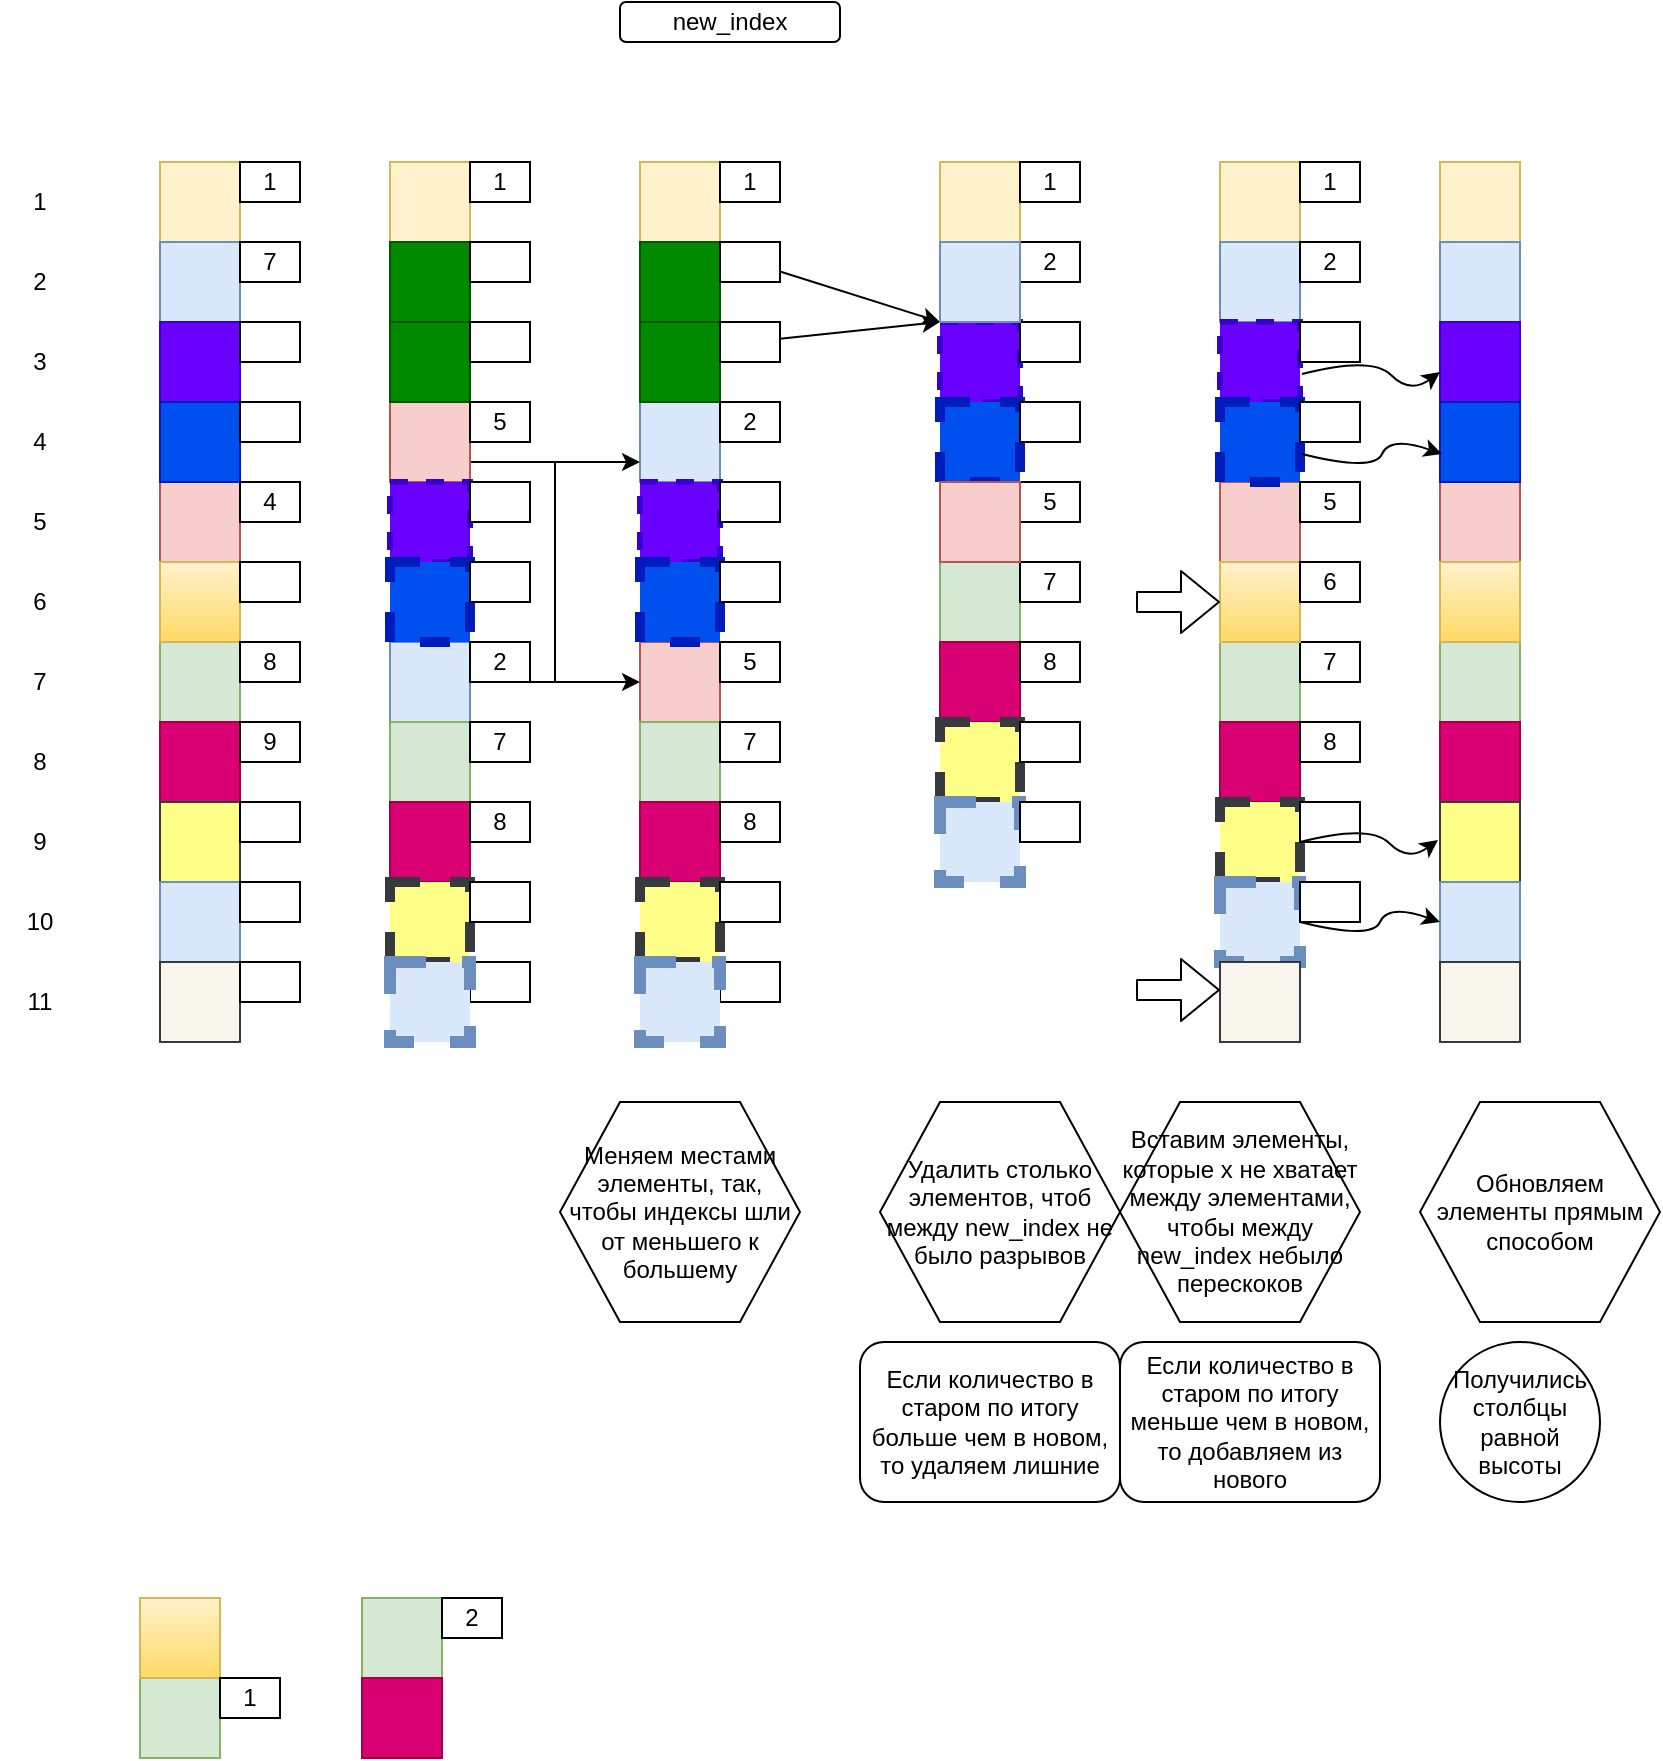 <mxfile version="12.5.6" type="github"><diagram id="77S54kdKImB2M4WOzPe0" name="Page-1"><mxGraphModel dx="1422" dy="762" grid="0" gridSize="10" guides="1" tooltips="1" connect="1" arrows="1" fold="1" page="1" pageScale="1" pageWidth="827" pageHeight="1169" math="0" shadow="0"><root><mxCell id="0"/><mxCell id="1" parent="0"/><mxCell id="5uKm0GGaLBBZzFjDIglB-129" value="" style="rounded=0;whiteSpace=wrap;html=1;fillColor=#fff2cc;strokeColor=#d6b656;" parent="1" vertex="1"><mxGeometry x="120" y="800" width="40" height="40" as="geometry"/></mxCell><mxCell id="5uKm0GGaLBBZzFjDIglB-130" value="" style="rounded=0;whiteSpace=wrap;html=1;fillColor=#f8cecc;strokeColor=#b85450;" parent="1" vertex="1"><mxGeometry x="120" y="960" width="40" height="40" as="geometry"/></mxCell><mxCell id="5uKm0GGaLBBZzFjDIglB-131" value="" style="rounded=0;whiteSpace=wrap;html=1;fillColor=#dae8fc;strokeColor=#6c8ebf;" parent="1" vertex="1"><mxGeometry x="120" y="840" width="40" height="40" as="geometry"/></mxCell><mxCell id="5uKm0GGaLBBZzFjDIglB-132" value="" style="rounded=0;whiteSpace=wrap;html=1;fillColor=#d5e8d4;strokeColor=#82b366;" parent="1" vertex="1"><mxGeometry x="120" y="1040" width="40" height="40" as="geometry"/></mxCell><mxCell id="5uKm0GGaLBBZzFjDIglB-133" value="" style="rounded=0;whiteSpace=wrap;html=1;fillColor=#d80073;strokeColor=#A50040;fontColor=#ffffff;" parent="1" vertex="1"><mxGeometry x="120" y="1080" width="40" height="40" as="geometry"/></mxCell><mxCell id="5uKm0GGaLBBZzFjDIglB-134" value="" style="rounded=0;whiteSpace=wrap;html=1;fillColor=#fff2cc;strokeColor=#d6b656;" parent="1" vertex="1"><mxGeometry x="360" y="800" width="40" height="40" as="geometry"/></mxCell><mxCell id="5uKm0GGaLBBZzFjDIglB-135" value="" style="rounded=0;whiteSpace=wrap;html=1;fillColor=#f8cecc;strokeColor=#b85450;" parent="1" vertex="1"><mxGeometry x="360" y="1040" width="40" height="40" as="geometry"/></mxCell><mxCell id="5uKm0GGaLBBZzFjDIglB-136" value="" style="rounded=0;whiteSpace=wrap;html=1;fillColor=#dae8fc;strokeColor=#6c8ebf;" parent="1" vertex="1"><mxGeometry x="360" y="920" width="40" height="40" as="geometry"/></mxCell><mxCell id="5uKm0GGaLBBZzFjDIglB-137" value="" style="rounded=0;whiteSpace=wrap;html=1;fillColor=#d5e8d4;strokeColor=#82b366;" parent="1" vertex="1"><mxGeometry x="360" y="1080" width="40" height="40" as="geometry"/></mxCell><mxCell id="5uKm0GGaLBBZzFjDIglB-138" value="" style="rounded=0;whiteSpace=wrap;html=1;fillColor=#d80073;strokeColor=#A50040;fontColor=#ffffff;" parent="1" vertex="1"><mxGeometry x="360" y="1120" width="40" height="40" as="geometry"/></mxCell><mxCell id="5uKm0GGaLBBZzFjDIglB-139" value="" style="rounded=0;whiteSpace=wrap;html=1;fillColor=#6a00ff;strokeColor=#3700CC;fontColor=#ffffff;" parent="1" vertex="1"><mxGeometry x="120" y="880" width="40" height="40" as="geometry"/></mxCell><mxCell id="5uKm0GGaLBBZzFjDIglB-141" value="" style="rounded=0;whiteSpace=wrap;html=1;fillColor=#008a00;strokeColor=#005700;fontColor=#ffffff;" parent="1" vertex="1"><mxGeometry x="360" y="880" width="40" height="40" as="geometry"/></mxCell><mxCell id="5uKm0GGaLBBZzFjDIglB-142" value="" style="rounded=0;whiteSpace=wrap;html=1;fillColor=#fff2cc;strokeColor=#d6b656;gradientColor=#ffd966;" parent="1" vertex="1"><mxGeometry x="120" y="1000" width="40" height="40" as="geometry"/></mxCell><mxCell id="5uKm0GGaLBBZzFjDIglB-143" value="Удалить столько элементов, чтоб между new_index не было разрывов" style="shape=hexagon;perimeter=hexagonPerimeter2;whiteSpace=wrap;html=1;" parent="1" vertex="1"><mxGeometry x="480" y="1270" width="120" height="110" as="geometry"/></mxCell><mxCell id="5uKm0GGaLBBZzFjDIglB-144" value="" style="rounded=0;whiteSpace=wrap;html=1;fillColor=#6a00ff;strokeColor=#3700CC;fontColor=#ffffff;dashed=1;strokeWidth=3;" parent="1" vertex="1"><mxGeometry x="360" y="960" width="40" height="40" as="geometry"/></mxCell><mxCell id="5uKm0GGaLBBZzFjDIglB-145" value="" style="rounded=0;whiteSpace=wrap;html=1;fillColor=#0050ef;strokeColor=#001DBC;fontColor=#ffffff;" parent="1" vertex="1"><mxGeometry x="120" y="920" width="40" height="40" as="geometry"/></mxCell><mxCell id="5uKm0GGaLBBZzFjDIglB-146" value="" style="rounded=0;whiteSpace=wrap;html=1;fillColor=#0050ef;strokeColor=#001DBC;fontColor=#ffffff;dashed=1;strokeWidth=5;" parent="1" vertex="1"><mxGeometry x="360" y="1000" width="40" height="40" as="geometry"/></mxCell><mxCell id="5uKm0GGaLBBZzFjDIglB-147" value="" style="rounded=0;whiteSpace=wrap;html=1;fillColor=#008a00;strokeColor=#005700;fontColor=#ffffff;" parent="1" vertex="1"><mxGeometry x="360" y="840" width="40" height="40" as="geometry"/></mxCell><mxCell id="5uKm0GGaLBBZzFjDIglB-148" value="1" style="rounded=0;whiteSpace=wrap;html=1;strokeWidth=1;" parent="1" vertex="1"><mxGeometry x="400" y="800" width="30" height="20" as="geometry"/></mxCell><mxCell id="_2tFmOKOr3Cc57pILBtW-47" style="rounded=0;orthogonalLoop=1;jettySize=auto;html=1;entryX=0;entryY=0;entryDx=0;entryDy=0;" parent="1" source="5uKm0GGaLBBZzFjDIglB-149" target="5uKm0GGaLBBZzFjDIglB-169" edge="1"><mxGeometry relative="1" as="geometry"/></mxCell><mxCell id="5uKm0GGaLBBZzFjDIglB-149" value="" style="rounded=0;whiteSpace=wrap;html=1;strokeWidth=1;" parent="1" vertex="1"><mxGeometry x="400" y="840" width="30" height="20" as="geometry"/></mxCell><mxCell id="5uKm0GGaLBBZzFjDIglB-150" value="" style="rounded=0;whiteSpace=wrap;html=1;strokeWidth=1;" parent="1" vertex="1"><mxGeometry x="400" y="960" width="30" height="20" as="geometry"/></mxCell><mxCell id="5uKm0GGaLBBZzFjDIglB-151" value="" style="rounded=0;whiteSpace=wrap;html=1;strokeWidth=1;" parent="1" vertex="1"><mxGeometry x="400" y="1000" width="30" height="20" as="geometry"/></mxCell><mxCell id="5uKm0GGaLBBZzFjDIglB-152" value="2" style="rounded=0;whiteSpace=wrap;html=1;strokeWidth=1;" parent="1" vertex="1"><mxGeometry x="400" y="920" width="30" height="20" as="geometry"/></mxCell><mxCell id="5uKm0GGaLBBZzFjDIglB-153" value="7" style="rounded=0;whiteSpace=wrap;html=1;strokeWidth=1;" parent="1" vertex="1"><mxGeometry x="400" y="1080" width="30" height="20" as="geometry"/></mxCell><mxCell id="5uKm0GGaLBBZzFjDIglB-154" value="8" style="rounded=0;whiteSpace=wrap;html=1;strokeWidth=1;" parent="1" vertex="1"><mxGeometry x="400" y="1120" width="30" height="20" as="geometry"/></mxCell><mxCell id="_2tFmOKOr3Cc57pILBtW-48" style="edgeStyle=none;rounded=0;orthogonalLoop=1;jettySize=auto;html=1;entryX=0;entryY=1;entryDx=0;entryDy=0;" parent="1" source="5uKm0GGaLBBZzFjDIglB-155" target="_2tFmOKOr3Cc57pILBtW-41" edge="1"><mxGeometry relative="1" as="geometry"/></mxCell><mxCell id="5uKm0GGaLBBZzFjDIglB-155" value="" style="rounded=0;whiteSpace=wrap;html=1;strokeWidth=1;" parent="1" vertex="1"><mxGeometry x="400" y="880" width="30" height="20" as="geometry"/></mxCell><mxCell id="5uKm0GGaLBBZzFjDIglB-156" value="5" style="rounded=0;whiteSpace=wrap;html=1;strokeWidth=1;" parent="1" vertex="1"><mxGeometry x="400" y="1040" width="30" height="20" as="geometry"/></mxCell><mxCell id="5uKm0GGaLBBZzFjDIglB-157" value="new_index" style="rounded=1;whiteSpace=wrap;html=1;strokeWidth=1;" parent="1" vertex="1"><mxGeometry x="350" y="720" width="110" height="20" as="geometry"/></mxCell><mxCell id="5uKm0GGaLBBZzFjDIglB-158" value="" style="rounded=0;whiteSpace=wrap;html=1;fillColor=#ffff88;strokeColor=#36393d;" parent="1" vertex="1"><mxGeometry x="120" y="1120" width="40" height="40" as="geometry"/></mxCell><mxCell id="5uKm0GGaLBBZzFjDIglB-159" value="" style="rounded=0;whiteSpace=wrap;html=1;fillColor=#dae8fc;strokeColor=#6c8ebf;" parent="1" vertex="1"><mxGeometry x="120" y="1160" width="40" height="40" as="geometry"/></mxCell><mxCell id="5uKm0GGaLBBZzFjDIglB-160" value="" style="rounded=0;whiteSpace=wrap;html=1;fillColor=#f9f7ed;strokeColor=#36393d;" parent="1" vertex="1"><mxGeometry x="120" y="1200" width="40" height="40" as="geometry"/></mxCell><mxCell id="5uKm0GGaLBBZzFjDIglB-161" value="" style="rounded=0;whiteSpace=wrap;html=1;fillColor=#ffff88;strokeColor=#36393d;strokeWidth=5;dashed=1;" parent="1" vertex="1"><mxGeometry x="360" y="1160" width="40" height="40" as="geometry"/></mxCell><mxCell id="5uKm0GGaLBBZzFjDIglB-162" value="" style="rounded=0;whiteSpace=wrap;html=1;strokeWidth=1;" parent="1" vertex="1"><mxGeometry x="400" y="1160" width="30" height="20" as="geometry"/></mxCell><mxCell id="5uKm0GGaLBBZzFjDIglB-163" value="" style="rounded=0;whiteSpace=wrap;html=1;strokeWidth=1;" parent="1" vertex="1"><mxGeometry x="400" y="1200" width="30" height="20" as="geometry"/></mxCell><mxCell id="5uKm0GGaLBBZzFjDIglB-164" value="" style="rounded=0;whiteSpace=wrap;html=1;fillColor=#fff2cc;strokeColor=#d6b656;" parent="1" vertex="1"><mxGeometry x="510" y="800" width="40" height="40" as="geometry"/></mxCell><mxCell id="5uKm0GGaLBBZzFjDIglB-167" value="" style="rounded=0;whiteSpace=wrap;html=1;fillColor=#d5e8d4;strokeColor=#82b366;" parent="1" vertex="1"><mxGeometry x="510" y="1000" width="40" height="40" as="geometry"/></mxCell><mxCell id="5uKm0GGaLBBZzFjDIglB-168" value="" style="rounded=0;whiteSpace=wrap;html=1;fillColor=#d80073;strokeColor=#A50040;fontColor=#ffffff;" parent="1" vertex="1"><mxGeometry x="510" y="1040" width="40" height="40" as="geometry"/></mxCell><mxCell id="5uKm0GGaLBBZzFjDIglB-169" value="" style="rounded=0;whiteSpace=wrap;html=1;fillColor=#6a00ff;strokeColor=#3700CC;fontColor=#ffffff;dashed=1;strokeWidth=3;" parent="1" vertex="1"><mxGeometry x="510" y="880" width="40" height="40" as="geometry"/></mxCell><mxCell id="5uKm0GGaLBBZzFjDIglB-170" value="" style="rounded=0;whiteSpace=wrap;html=1;fillColor=#0050ef;strokeColor=#001DBC;fontColor=#ffffff;dashed=1;strokeWidth=5;" parent="1" vertex="1"><mxGeometry x="510" y="920" width="40" height="40" as="geometry"/></mxCell><mxCell id="5uKm0GGaLBBZzFjDIglB-171" value="1" style="rounded=0;whiteSpace=wrap;html=1;strokeWidth=1;" parent="1" vertex="1"><mxGeometry x="550" y="800" width="30" height="20" as="geometry"/></mxCell><mxCell id="5uKm0GGaLBBZzFjDIglB-172" value="" style="rounded=0;whiteSpace=wrap;html=1;strokeWidth=1;" parent="1" vertex="1"><mxGeometry x="550" y="880" width="30" height="20" as="geometry"/></mxCell><mxCell id="5uKm0GGaLBBZzFjDIglB-173" value="" style="rounded=0;whiteSpace=wrap;html=1;strokeWidth=1;" parent="1" vertex="1"><mxGeometry x="550" y="920" width="30" height="20" as="geometry"/></mxCell><mxCell id="5uKm0GGaLBBZzFjDIglB-174" value="5" style="rounded=0;whiteSpace=wrap;html=1;strokeWidth=1;" parent="1" vertex="1"><mxGeometry x="550" y="960" width="30" height="20" as="geometry"/></mxCell><mxCell id="5uKm0GGaLBBZzFjDIglB-175" value="7" style="rounded=0;whiteSpace=wrap;html=1;strokeWidth=1;" parent="1" vertex="1"><mxGeometry x="550" y="1000" width="30" height="20" as="geometry"/></mxCell><mxCell id="5uKm0GGaLBBZzFjDIglB-176" value="8" style="rounded=0;whiteSpace=wrap;html=1;strokeWidth=1;" parent="1" vertex="1"><mxGeometry x="550" y="1040" width="30" height="20" as="geometry"/></mxCell><mxCell id="5uKm0GGaLBBZzFjDIglB-177" value="2" style="rounded=0;whiteSpace=wrap;html=1;strokeWidth=1;" parent="1" vertex="1"><mxGeometry x="550" y="840" width="30" height="20" as="geometry"/></mxCell><mxCell id="5uKm0GGaLBBZzFjDIglB-178" value="" style="rounded=0;whiteSpace=wrap;html=1;fillColor=#ffff88;strokeColor=#36393d;strokeWidth=5;dashed=1;" parent="1" vertex="1"><mxGeometry x="510" y="1080" width="40" height="40" as="geometry"/></mxCell><mxCell id="5uKm0GGaLBBZzFjDIglB-179" value="" style="rounded=0;whiteSpace=wrap;html=1;fillColor=#dae8fc;strokeColor=#6c8ebf;dashed=1;strokeWidth=6;" parent="1" vertex="1"><mxGeometry x="510" y="1120" width="40" height="40" as="geometry"/></mxCell><mxCell id="5uKm0GGaLBBZzFjDIglB-180" value="" style="rounded=0;whiteSpace=wrap;html=1;strokeWidth=1;" parent="1" vertex="1"><mxGeometry x="550" y="1080" width="30" height="20" as="geometry"/></mxCell><mxCell id="5uKm0GGaLBBZzFjDIglB-181" value="" style="rounded=0;whiteSpace=wrap;html=1;strokeWidth=1;" parent="1" vertex="1"><mxGeometry x="550" y="1120" width="30" height="20" as="geometry"/></mxCell><mxCell id="5uKm0GGaLBBZzFjDIglB-182" value="Вставим элементы, которые х не хватает между элементами, чтобы между new_index небыло перескоков" style="shape=hexagon;perimeter=hexagonPerimeter2;whiteSpace=wrap;html=1;" parent="1" vertex="1"><mxGeometry x="600" y="1270" width="120" height="110" as="geometry"/></mxCell><mxCell id="5uKm0GGaLBBZzFjDIglB-183" value="" style="rounded=0;whiteSpace=wrap;html=1;fillColor=#fff2cc;strokeColor=#d6b656;" parent="1" vertex="1"><mxGeometry x="650" y="800" width="40" height="40" as="geometry"/></mxCell><mxCell id="5uKm0GGaLBBZzFjDIglB-184" value="" style="rounded=0;whiteSpace=wrap;html=1;fillColor=#dae8fc;strokeColor=#6c8ebf;" parent="1" vertex="1"><mxGeometry x="650" y="840" width="40" height="40" as="geometry"/></mxCell><mxCell id="5uKm0GGaLBBZzFjDIglB-185" value="" style="rounded=0;whiteSpace=wrap;html=1;fillColor=#f8cecc;strokeColor=#b85450;" parent="1" vertex="1"><mxGeometry x="650" y="960" width="40" height="40" as="geometry"/></mxCell><mxCell id="5uKm0GGaLBBZzFjDIglB-186" value="" style="rounded=0;whiteSpace=wrap;html=1;fillColor=#d5e8d4;strokeColor=#82b366;" parent="1" vertex="1"><mxGeometry x="650" y="1040" width="40" height="40" as="geometry"/></mxCell><mxCell id="5uKm0GGaLBBZzFjDIglB-187" value="" style="rounded=0;whiteSpace=wrap;html=1;fillColor=#d80073;strokeColor=#A50040;fontColor=#ffffff;" parent="1" vertex="1"><mxGeometry x="650" y="1080" width="40" height="40" as="geometry"/></mxCell><mxCell id="5uKm0GGaLBBZzFjDIglB-188" value="" style="rounded=0;whiteSpace=wrap;html=1;fillColor=#6a00ff;strokeColor=#3700CC;fontColor=#ffffff;dashed=1;strokeWidth=3;" parent="1" vertex="1"><mxGeometry x="650" y="880" width="40" height="40" as="geometry"/></mxCell><mxCell id="5uKm0GGaLBBZzFjDIglB-189" value="" style="rounded=0;whiteSpace=wrap;html=1;fillColor=#0050ef;strokeColor=#001DBC;fontColor=#ffffff;dashed=1;strokeWidth=5;" parent="1" vertex="1"><mxGeometry x="650" y="920" width="40" height="40" as="geometry"/></mxCell><mxCell id="5uKm0GGaLBBZzFjDIglB-190" value="1" style="rounded=0;whiteSpace=wrap;html=1;strokeWidth=1;" parent="1" vertex="1"><mxGeometry x="690" y="800" width="30" height="20" as="geometry"/></mxCell><mxCell id="5uKm0GGaLBBZzFjDIglB-191" value="" style="rounded=0;whiteSpace=wrap;html=1;strokeWidth=1;" parent="1" vertex="1"><mxGeometry x="690" y="880" width="30" height="20" as="geometry"/></mxCell><mxCell id="5uKm0GGaLBBZzFjDIglB-192" value="" style="rounded=0;whiteSpace=wrap;html=1;strokeWidth=1;" parent="1" vertex="1"><mxGeometry x="690" y="920" width="30" height="20" as="geometry"/></mxCell><mxCell id="5uKm0GGaLBBZzFjDIglB-193" value="5" style="rounded=0;whiteSpace=wrap;html=1;strokeWidth=1;" parent="1" vertex="1"><mxGeometry x="690" y="960" width="30" height="20" as="geometry"/></mxCell><mxCell id="5uKm0GGaLBBZzFjDIglB-194" value="7" style="rounded=0;whiteSpace=wrap;html=1;strokeWidth=1;" parent="1" vertex="1"><mxGeometry x="690" y="1040" width="30" height="20" as="geometry"/></mxCell><mxCell id="5uKm0GGaLBBZzFjDIglB-195" value="8" style="rounded=0;whiteSpace=wrap;html=1;strokeWidth=1;" parent="1" vertex="1"><mxGeometry x="690" y="1080" width="30" height="20" as="geometry"/></mxCell><mxCell id="5uKm0GGaLBBZzFjDIglB-196" value="2" style="rounded=0;whiteSpace=wrap;html=1;strokeWidth=1;" parent="1" vertex="1"><mxGeometry x="690" y="840" width="30" height="20" as="geometry"/></mxCell><mxCell id="5uKm0GGaLBBZzFjDIglB-197" value="" style="rounded=0;whiteSpace=wrap;html=1;fillColor=#ffff88;strokeColor=#36393d;strokeWidth=5;dashed=1;" parent="1" vertex="1"><mxGeometry x="650" y="1120" width="40" height="40" as="geometry"/></mxCell><mxCell id="5uKm0GGaLBBZzFjDIglB-198" value="" style="rounded=0;whiteSpace=wrap;html=1;fillColor=#dae8fc;strokeColor=#6c8ebf;dashed=1;strokeWidth=6;" parent="1" vertex="1"><mxGeometry x="650" y="1160" width="40" height="40" as="geometry"/></mxCell><mxCell id="5uKm0GGaLBBZzFjDIglB-199" value="" style="rounded=0;whiteSpace=wrap;html=1;strokeWidth=1;" parent="1" vertex="1"><mxGeometry x="690" y="1120" width="30" height="20" as="geometry"/></mxCell><mxCell id="5uKm0GGaLBBZzFjDIglB-200" value="" style="rounded=0;whiteSpace=wrap;html=1;strokeWidth=1;" parent="1" vertex="1"><mxGeometry x="690" y="1160" width="30" height="20" as="geometry"/></mxCell><mxCell id="5uKm0GGaLBBZzFjDIglB-201" value="" style="rounded=0;whiteSpace=wrap;html=1;fillColor=#fff2cc;strokeColor=#d6b656;gradientColor=#ffd966;" parent="1" vertex="1"><mxGeometry x="650" y="1000" width="40" height="40" as="geometry"/></mxCell><mxCell id="5uKm0GGaLBBZzFjDIglB-202" value="6" style="rounded=0;whiteSpace=wrap;html=1;strokeWidth=1;" parent="1" vertex="1"><mxGeometry x="690" y="1000" width="30" height="20" as="geometry"/></mxCell><mxCell id="5uKm0GGaLBBZzFjDIglB-203" value="1" style="text;html=1;strokeColor=none;fillColor=none;align=center;verticalAlign=middle;whiteSpace=wrap;rounded=0;dashed=1;" parent="1" vertex="1"><mxGeometry x="40" y="800" width="40" height="40" as="geometry"/></mxCell><mxCell id="5uKm0GGaLBBZzFjDIglB-204" value="2" style="text;html=1;strokeColor=none;fillColor=none;align=center;verticalAlign=middle;whiteSpace=wrap;rounded=0;dashed=1;" parent="1" vertex="1"><mxGeometry x="40" y="840" width="40" height="40" as="geometry"/></mxCell><mxCell id="5uKm0GGaLBBZzFjDIglB-205" value="3" style="text;html=1;strokeColor=none;fillColor=none;align=center;verticalAlign=middle;whiteSpace=wrap;rounded=0;dashed=1;" parent="1" vertex="1"><mxGeometry x="40" y="880" width="40" height="40" as="geometry"/></mxCell><mxCell id="5uKm0GGaLBBZzFjDIglB-206" value="4" style="text;html=1;strokeColor=none;fillColor=none;align=center;verticalAlign=middle;whiteSpace=wrap;rounded=0;dashed=1;" parent="1" vertex="1"><mxGeometry x="40" y="920" width="40" height="40" as="geometry"/></mxCell><mxCell id="5uKm0GGaLBBZzFjDIglB-207" value="5" style="text;html=1;strokeColor=none;fillColor=none;align=center;verticalAlign=middle;whiteSpace=wrap;rounded=0;dashed=1;" parent="1" vertex="1"><mxGeometry x="40" y="960" width="40" height="40" as="geometry"/></mxCell><mxCell id="5uKm0GGaLBBZzFjDIglB-208" value="6" style="text;html=1;strokeColor=none;fillColor=none;align=center;verticalAlign=middle;whiteSpace=wrap;rounded=0;dashed=1;" parent="1" vertex="1"><mxGeometry x="40" y="1000" width="40" height="40" as="geometry"/></mxCell><mxCell id="5uKm0GGaLBBZzFjDIglB-209" value="7" style="text;html=1;strokeColor=none;fillColor=none;align=center;verticalAlign=middle;whiteSpace=wrap;rounded=0;dashed=1;" parent="1" vertex="1"><mxGeometry x="40" y="1040" width="40" height="40" as="geometry"/></mxCell><mxCell id="5uKm0GGaLBBZzFjDIglB-210" value="8" style="text;html=1;strokeColor=none;fillColor=none;align=center;verticalAlign=middle;whiteSpace=wrap;rounded=0;dashed=1;" parent="1" vertex="1"><mxGeometry x="40" y="1080" width="40" height="40" as="geometry"/></mxCell><mxCell id="5uKm0GGaLBBZzFjDIglB-211" value="9" style="text;html=1;strokeColor=none;fillColor=none;align=center;verticalAlign=middle;whiteSpace=wrap;rounded=0;dashed=1;" parent="1" vertex="1"><mxGeometry x="40" y="1120" width="40" height="40" as="geometry"/></mxCell><mxCell id="5uKm0GGaLBBZzFjDIglB-212" value="10" style="text;html=1;strokeColor=none;fillColor=none;align=center;verticalAlign=middle;whiteSpace=wrap;rounded=0;dashed=1;" parent="1" vertex="1"><mxGeometry x="40" y="1160" width="40" height="40" as="geometry"/></mxCell><mxCell id="5uKm0GGaLBBZzFjDIglB-213" value="11" style="text;html=1;strokeColor=none;fillColor=none;align=center;verticalAlign=middle;whiteSpace=wrap;rounded=0;dashed=1;" parent="1" vertex="1"><mxGeometry x="40" y="1200" width="40" height="40" as="geometry"/></mxCell><mxCell id="5uKm0GGaLBBZzFjDIglB-214" value="Если количество в старом по итогу больше чем в новом, то удаляем лишние" style="rounded=1;whiteSpace=wrap;html=1;strokeWidth=1;" parent="1" vertex="1"><mxGeometry x="470" y="1390" width="130" height="80" as="geometry"/></mxCell><mxCell id="5uKm0GGaLBBZzFjDIglB-215" value="Если количество в старом по итогу меньше чем в новом, то добавляем из нового" style="rounded=1;whiteSpace=wrap;html=1;strokeWidth=1;" parent="1" vertex="1"><mxGeometry x="600" y="1390" width="130" height="80" as="geometry"/></mxCell><mxCell id="5uKm0GGaLBBZzFjDIglB-216" value="" style="rounded=0;whiteSpace=wrap;html=1;fillColor=#f9f7ed;strokeColor=#36393d;" parent="1" vertex="1"><mxGeometry x="650" y="1200" width="40" height="40" as="geometry"/></mxCell><mxCell id="5uKm0GGaLBBZzFjDIglB-217" value="" style="rounded=0;whiteSpace=wrap;html=1;fillColor=#dae8fc;strokeColor=#6c8ebf;dashed=1;strokeWidth=6;" parent="1" vertex="1"><mxGeometry x="360" y="1200" width="40" height="40" as="geometry"/></mxCell><mxCell id="5uKm0GGaLBBZzFjDIglB-218" value="Получились столбцы равной высоты" style="ellipse;whiteSpace=wrap;html=1;aspect=fixed;strokeWidth=1;" parent="1" vertex="1"><mxGeometry x="760" y="1390" width="80" height="80" as="geometry"/></mxCell><mxCell id="5uKm0GGaLBBZzFjDIglB-219" value="" style="rounded=0;whiteSpace=wrap;html=1;fillColor=#fff2cc;strokeColor=#d6b656;" parent="1" vertex="1"><mxGeometry x="760" y="800" width="40" height="40" as="geometry"/></mxCell><mxCell id="5uKm0GGaLBBZzFjDIglB-220" value="" style="rounded=0;whiteSpace=wrap;html=1;fillColor=#dae8fc;strokeColor=#6c8ebf;" parent="1" vertex="1"><mxGeometry x="760" y="840" width="40" height="40" as="geometry"/></mxCell><mxCell id="5uKm0GGaLBBZzFjDIglB-221" value="" style="rounded=0;whiteSpace=wrap;html=1;fillColor=#f8cecc;strokeColor=#b85450;" parent="1" vertex="1"><mxGeometry x="760" y="960" width="40" height="40" as="geometry"/></mxCell><mxCell id="5uKm0GGaLBBZzFjDIglB-222" value="" style="rounded=0;whiteSpace=wrap;html=1;fillColor=#d5e8d4;strokeColor=#82b366;" parent="1" vertex="1"><mxGeometry x="760" y="1040" width="40" height="40" as="geometry"/></mxCell><mxCell id="5uKm0GGaLBBZzFjDIglB-223" value="" style="rounded=0;whiteSpace=wrap;html=1;fillColor=#d80073;strokeColor=#A50040;fontColor=#ffffff;" parent="1" vertex="1"><mxGeometry x="760" y="1080" width="40" height="40" as="geometry"/></mxCell><mxCell id="5uKm0GGaLBBZzFjDIglB-224" value="" style="rounded=0;whiteSpace=wrap;html=1;fillColor=#6a00ff;strokeColor=#3700CC;fontColor=#ffffff;" parent="1" vertex="1"><mxGeometry x="760" y="880" width="40" height="40" as="geometry"/></mxCell><mxCell id="5uKm0GGaLBBZzFjDIglB-225" value="" style="rounded=0;whiteSpace=wrap;html=1;fillColor=#fff2cc;strokeColor=#d6b656;gradientColor=#ffd966;" parent="1" vertex="1"><mxGeometry x="760" y="1000" width="40" height="40" as="geometry"/></mxCell><mxCell id="5uKm0GGaLBBZzFjDIglB-226" value="" style="rounded=0;whiteSpace=wrap;html=1;fillColor=#0050ef;strokeColor=#001DBC;fontColor=#ffffff;" parent="1" vertex="1"><mxGeometry x="760" y="920" width="40" height="40" as="geometry"/></mxCell><mxCell id="5uKm0GGaLBBZzFjDIglB-227" value="" style="rounded=0;whiteSpace=wrap;html=1;fillColor=#ffff88;strokeColor=#36393d;" parent="1" vertex="1"><mxGeometry x="760" y="1120" width="40" height="40" as="geometry"/></mxCell><mxCell id="5uKm0GGaLBBZzFjDIglB-228" value="" style="rounded=0;whiteSpace=wrap;html=1;fillColor=#dae8fc;strokeColor=#6c8ebf;" parent="1" vertex="1"><mxGeometry x="760" y="1160" width="40" height="40" as="geometry"/></mxCell><mxCell id="5uKm0GGaLBBZzFjDIglB-229" value="" style="rounded=0;whiteSpace=wrap;html=1;fillColor=#f9f7ed;strokeColor=#36393d;" parent="1" vertex="1"><mxGeometry x="760" y="1200" width="40" height="40" as="geometry"/></mxCell><mxCell id="5uKm0GGaLBBZzFjDIglB-230" value="Обновляем элементы прямым способом" style="shape=hexagon;perimeter=hexagonPerimeter2;whiteSpace=wrap;html=1;" parent="1" vertex="1"><mxGeometry x="750" y="1270" width="120" height="110" as="geometry"/></mxCell><mxCell id="_2tFmOKOr3Cc57pILBtW-1" value="1" style="rounded=0;whiteSpace=wrap;html=1;strokeWidth=1;" parent="1" vertex="1"><mxGeometry x="160" y="800" width="30" height="20" as="geometry"/></mxCell><mxCell id="_2tFmOKOr3Cc57pILBtW-2" value="7" style="rounded=0;whiteSpace=wrap;html=1;strokeWidth=1;" parent="1" vertex="1"><mxGeometry x="160" y="840" width="30" height="20" as="geometry"/></mxCell><mxCell id="_2tFmOKOr3Cc57pILBtW-3" value="4" style="rounded=0;whiteSpace=wrap;html=1;strokeWidth=1;" parent="1" vertex="1"><mxGeometry x="160" y="960" width="30" height="20" as="geometry"/></mxCell><mxCell id="_2tFmOKOr3Cc57pILBtW-4" value="" style="rounded=0;whiteSpace=wrap;html=1;strokeWidth=1;" parent="1" vertex="1"><mxGeometry x="160" y="1000" width="30" height="20" as="geometry"/></mxCell><mxCell id="_2tFmOKOr3Cc57pILBtW-5" value="8" style="rounded=0;whiteSpace=wrap;html=1;strokeWidth=1;" parent="1" vertex="1"><mxGeometry x="160" y="1040" width="30" height="20" as="geometry"/></mxCell><mxCell id="_2tFmOKOr3Cc57pILBtW-6" value="9" style="rounded=0;whiteSpace=wrap;html=1;strokeWidth=1;" parent="1" vertex="1"><mxGeometry x="160" y="1080" width="30" height="20" as="geometry"/></mxCell><mxCell id="_2tFmOKOr3Cc57pILBtW-7" value="" style="rounded=0;whiteSpace=wrap;html=1;strokeWidth=1;" parent="1" vertex="1"><mxGeometry x="160" y="1120" width="30" height="20" as="geometry"/></mxCell><mxCell id="_2tFmOKOr3Cc57pILBtW-8" value="" style="rounded=0;whiteSpace=wrap;html=1;strokeWidth=1;" parent="1" vertex="1"><mxGeometry x="160" y="880" width="30" height="20" as="geometry"/></mxCell><mxCell id="_2tFmOKOr3Cc57pILBtW-9" value="" style="rounded=0;whiteSpace=wrap;html=1;strokeWidth=1;" parent="1" vertex="1"><mxGeometry x="160" y="920" width="30" height="20" as="geometry"/></mxCell><mxCell id="_2tFmOKOr3Cc57pILBtW-10" value="" style="rounded=0;whiteSpace=wrap;html=1;strokeWidth=1;" parent="1" vertex="1"><mxGeometry x="160" y="1160" width="30" height="20" as="geometry"/></mxCell><mxCell id="_2tFmOKOr3Cc57pILBtW-11" value="" style="rounded=0;whiteSpace=wrap;html=1;strokeWidth=1;" parent="1" vertex="1"><mxGeometry x="160" y="1200" width="30" height="20" as="geometry"/></mxCell><mxCell id="_2tFmOKOr3Cc57pILBtW-13" value="" style="rounded=0;whiteSpace=wrap;html=1;fillColor=#fff2cc;strokeColor=#d6b656;" parent="1" vertex="1"><mxGeometry x="235" y="800" width="40" height="40" as="geometry"/></mxCell><mxCell id="_2tFmOKOr3Cc57pILBtW-39" style="edgeStyle=orthogonalEdgeStyle;rounded=0;orthogonalLoop=1;jettySize=auto;html=1;exitX=1;exitY=0.75;exitDx=0;exitDy=0;entryX=0;entryY=0.5;entryDx=0;entryDy=0;" parent="1" source="_2tFmOKOr3Cc57pILBtW-14" target="5uKm0GGaLBBZzFjDIglB-135" edge="1"><mxGeometry relative="1" as="geometry"/></mxCell><mxCell id="_2tFmOKOr3Cc57pILBtW-14" value="" style="rounded=0;whiteSpace=wrap;html=1;fillColor=#f8cecc;strokeColor=#b85450;" parent="1" vertex="1"><mxGeometry x="235" y="920" width="40" height="40" as="geometry"/></mxCell><mxCell id="_2tFmOKOr3Cc57pILBtW-40" style="edgeStyle=orthogonalEdgeStyle;rounded=0;orthogonalLoop=1;jettySize=auto;html=1;exitX=1;exitY=0.5;exitDx=0;exitDy=0;entryX=0;entryY=0.75;entryDx=0;entryDy=0;" parent="1" source="_2tFmOKOr3Cc57pILBtW-15" target="5uKm0GGaLBBZzFjDIglB-136" edge="1"><mxGeometry relative="1" as="geometry"/></mxCell><mxCell id="_2tFmOKOr3Cc57pILBtW-15" value="" style="rounded=0;whiteSpace=wrap;html=1;fillColor=#dae8fc;strokeColor=#6c8ebf;" parent="1" vertex="1"><mxGeometry x="235" y="1040" width="40" height="40" as="geometry"/></mxCell><mxCell id="_2tFmOKOr3Cc57pILBtW-16" value="" style="rounded=0;whiteSpace=wrap;html=1;fillColor=#d5e8d4;strokeColor=#82b366;" parent="1" vertex="1"><mxGeometry x="235" y="1080" width="40" height="40" as="geometry"/></mxCell><mxCell id="_2tFmOKOr3Cc57pILBtW-17" value="" style="rounded=0;whiteSpace=wrap;html=1;fillColor=#d80073;strokeColor=#A50040;fontColor=#ffffff;" parent="1" vertex="1"><mxGeometry x="235" y="1120" width="40" height="40" as="geometry"/></mxCell><mxCell id="_2tFmOKOr3Cc57pILBtW-18" value="" style="edgeStyle=orthogonalEdgeStyle;rounded=0;orthogonalLoop=1;jettySize=auto;html=1;" parent="1" source="_2tFmOKOr3Cc57pILBtW-19" target="_2tFmOKOr3Cc57pILBtW-13" edge="1"><mxGeometry relative="1" as="geometry"/></mxCell><mxCell id="_2tFmOKOr3Cc57pILBtW-19" value="" style="rounded=0;whiteSpace=wrap;html=1;fillColor=#008a00;strokeColor=#005700;fontColor=#ffffff;" parent="1" vertex="1"><mxGeometry x="235" y="880" width="40" height="40" as="geometry"/></mxCell><mxCell id="_2tFmOKOr3Cc57pILBtW-20" value="" style="rounded=0;whiteSpace=wrap;html=1;fillColor=#6a00ff;strokeColor=#3700CC;fontColor=#ffffff;dashed=1;strokeWidth=3;" parent="1" vertex="1"><mxGeometry x="235" y="960" width="40" height="40" as="geometry"/></mxCell><mxCell id="_2tFmOKOr3Cc57pILBtW-21" value="" style="rounded=0;whiteSpace=wrap;html=1;fillColor=#0050ef;strokeColor=#001DBC;fontColor=#ffffff;dashed=1;strokeWidth=5;" parent="1" vertex="1"><mxGeometry x="235" y="1000" width="40" height="40" as="geometry"/></mxCell><mxCell id="_2tFmOKOr3Cc57pILBtW-22" value="" style="rounded=0;whiteSpace=wrap;html=1;fillColor=#008a00;strokeColor=#005700;fontColor=#ffffff;" parent="1" vertex="1"><mxGeometry x="235" y="840" width="40" height="40" as="geometry"/></mxCell><mxCell id="_2tFmOKOr3Cc57pILBtW-23" value="1" style="rounded=0;whiteSpace=wrap;html=1;strokeWidth=1;" parent="1" vertex="1"><mxGeometry x="275" y="800" width="30" height="20" as="geometry"/></mxCell><mxCell id="_2tFmOKOr3Cc57pILBtW-24" value="" style="rounded=0;whiteSpace=wrap;html=1;strokeWidth=1;" parent="1" vertex="1"><mxGeometry x="275" y="840" width="30" height="20" as="geometry"/></mxCell><mxCell id="_2tFmOKOr3Cc57pILBtW-25" value="" style="rounded=0;whiteSpace=wrap;html=1;strokeWidth=1;" parent="1" vertex="1"><mxGeometry x="275" y="960" width="30" height="20" as="geometry"/></mxCell><mxCell id="_2tFmOKOr3Cc57pILBtW-26" value="" style="rounded=0;whiteSpace=wrap;html=1;strokeWidth=1;" parent="1" vertex="1"><mxGeometry x="275" y="1000" width="30" height="20" as="geometry"/></mxCell><mxCell id="_2tFmOKOr3Cc57pILBtW-27" value="2" style="rounded=0;whiteSpace=wrap;html=1;strokeWidth=1;" parent="1" vertex="1"><mxGeometry x="275" y="1040" width="30" height="20" as="geometry"/></mxCell><mxCell id="_2tFmOKOr3Cc57pILBtW-28" value="7" style="rounded=0;whiteSpace=wrap;html=1;strokeWidth=1;" parent="1" vertex="1"><mxGeometry x="275" y="1080" width="30" height="20" as="geometry"/></mxCell><mxCell id="_2tFmOKOr3Cc57pILBtW-29" value="8" style="rounded=0;whiteSpace=wrap;html=1;strokeWidth=1;" parent="1" vertex="1"><mxGeometry x="275" y="1120" width="30" height="20" as="geometry"/></mxCell><mxCell id="_2tFmOKOr3Cc57pILBtW-30" value="" style="rounded=0;whiteSpace=wrap;html=1;strokeWidth=1;" parent="1" vertex="1"><mxGeometry x="275" y="880" width="30" height="20" as="geometry"/></mxCell><mxCell id="_2tFmOKOr3Cc57pILBtW-31" value="5" style="rounded=0;whiteSpace=wrap;html=1;strokeWidth=1;" parent="1" vertex="1"><mxGeometry x="275" y="920" width="30" height="20" as="geometry"/></mxCell><mxCell id="_2tFmOKOr3Cc57pILBtW-32" value="" style="rounded=0;whiteSpace=wrap;html=1;fillColor=#ffff88;strokeColor=#36393d;strokeWidth=5;dashed=1;" parent="1" vertex="1"><mxGeometry x="235" y="1160" width="40" height="40" as="geometry"/></mxCell><mxCell id="_2tFmOKOr3Cc57pILBtW-33" value="" style="rounded=0;whiteSpace=wrap;html=1;strokeWidth=1;" parent="1" vertex="1"><mxGeometry x="275" y="1160" width="30" height="20" as="geometry"/></mxCell><mxCell id="_2tFmOKOr3Cc57pILBtW-34" value="" style="rounded=0;whiteSpace=wrap;html=1;strokeWidth=1;" parent="1" vertex="1"><mxGeometry x="275" y="1200" width="30" height="20" as="geometry"/></mxCell><mxCell id="_2tFmOKOr3Cc57pILBtW-35" value="" style="rounded=0;whiteSpace=wrap;html=1;fillColor=#dae8fc;strokeColor=#6c8ebf;dashed=1;strokeWidth=6;" parent="1" vertex="1"><mxGeometry x="235" y="1200" width="40" height="40" as="geometry"/></mxCell><mxCell id="_2tFmOKOr3Cc57pILBtW-36" value="Меняем местами элементы, так, чтобы индексы шли от меньшего к большему" style="shape=hexagon;perimeter=hexagonPerimeter2;whiteSpace=wrap;html=1;" parent="1" vertex="1"><mxGeometry x="320" y="1270" width="120" height="110" as="geometry"/></mxCell><mxCell id="_2tFmOKOr3Cc57pILBtW-41" value="" style="rounded=0;whiteSpace=wrap;html=1;fillColor=#dae8fc;strokeColor=#6c8ebf;" parent="1" vertex="1"><mxGeometry x="510" y="840" width="40" height="40" as="geometry"/></mxCell><mxCell id="_2tFmOKOr3Cc57pILBtW-42" value="" style="rounded=0;whiteSpace=wrap;html=1;fillColor=#f8cecc;strokeColor=#b85450;" parent="1" vertex="1"><mxGeometry x="510" y="960" width="40" height="40" as="geometry"/></mxCell><mxCell id="_2tFmOKOr3Cc57pILBtW-49" value="" style="shape=flexArrow;endArrow=classic;html=1;" parent="1" edge="1"><mxGeometry width="50" height="50" relative="1" as="geometry"><mxPoint x="608" y="1020" as="sourcePoint"/><mxPoint x="650" y="1020" as="targetPoint"/></mxGeometry></mxCell><mxCell id="_2tFmOKOr3Cc57pILBtW-50" value="" style="shape=flexArrow;endArrow=classic;html=1;" parent="1" edge="1"><mxGeometry width="50" height="50" relative="1" as="geometry"><mxPoint x="608" y="1214" as="sourcePoint"/><mxPoint x="650" y="1214" as="targetPoint"/></mxGeometry></mxCell><mxCell id="_2tFmOKOr3Cc57pILBtW-51" value="" style="curved=1;endArrow=classic;html=1;entryX=0;entryY=0.5;entryDx=0;entryDy=0;exitX=1;exitY=0.5;exitDx=0;exitDy=0;" parent="1" source="5uKm0GGaLBBZzFjDIglB-198" target="5uKm0GGaLBBZzFjDIglB-228" edge="1"><mxGeometry width="50" height="50" relative="1" as="geometry"><mxPoint x="40" y="1541" as="sourcePoint"/><mxPoint x="90" y="1491" as="targetPoint"/><Array as="points"><mxPoint x="726" y="1189"/><mxPoint x="734" y="1171"/></Array></mxGeometry></mxCell><mxCell id="_2tFmOKOr3Cc57pILBtW-52" value="" style="curved=1;endArrow=classic;html=1;exitX=0;exitY=1;exitDx=0;exitDy=0;" parent="1" source="5uKm0GGaLBBZzFjDIglB-199" edge="1"><mxGeometry width="50" height="50" relative="1" as="geometry"><mxPoint x="700" y="1190" as="sourcePoint"/><mxPoint x="759" y="1139" as="targetPoint"/><Array as="points"><mxPoint x="725" y="1131"/><mxPoint x="744" y="1150"/></Array></mxGeometry></mxCell><mxCell id="_2tFmOKOr3Cc57pILBtW-54" value="" style="curved=1;endArrow=classic;html=1;entryX=0;entryY=0.5;entryDx=0;entryDy=0;exitX=1;exitY=0.5;exitDx=0;exitDy=0;" parent="1" edge="1"><mxGeometry width="50" height="50" relative="1" as="geometry"><mxPoint x="691" y="946" as="sourcePoint"/><mxPoint x="761" y="946" as="targetPoint"/><Array as="points"><mxPoint x="727" y="955"/><mxPoint x="735" y="937"/></Array></mxGeometry></mxCell><mxCell id="_2tFmOKOr3Cc57pILBtW-55" value="" style="curved=1;endArrow=classic;html=1;exitX=0;exitY=1;exitDx=0;exitDy=0;" parent="1" edge="1"><mxGeometry width="50" height="50" relative="1" as="geometry"><mxPoint x="691" y="906" as="sourcePoint"/><mxPoint x="760" y="905" as="targetPoint"/><Array as="points"><mxPoint x="726" y="897"/><mxPoint x="745" y="916"/></Array></mxGeometry></mxCell><mxCell id="L1Eb_kbObZjv4ysfmvu4-1" value="" style="rounded=0;whiteSpace=wrap;html=1;fillColor=#d5e8d4;strokeColor=#82b366;" vertex="1" parent="1"><mxGeometry x="110" y="1558" width="40" height="40" as="geometry"/></mxCell><mxCell id="L1Eb_kbObZjv4ysfmvu4-2" value="" style="rounded=0;whiteSpace=wrap;html=1;fillColor=#fff2cc;strokeColor=#d6b656;gradientColor=#ffd966;" vertex="1" parent="1"><mxGeometry x="110" y="1518" width="40" height="40" as="geometry"/></mxCell><mxCell id="L1Eb_kbObZjv4ysfmvu4-3" value="" style="rounded=0;whiteSpace=wrap;html=1;fillColor=#d5e8d4;strokeColor=#82b366;" vertex="1" parent="1"><mxGeometry x="221" y="1518" width="40" height="40" as="geometry"/></mxCell><mxCell id="L1Eb_kbObZjv4ysfmvu4-4" value="" style="rounded=0;whiteSpace=wrap;html=1;fillColor=#d80073;strokeColor=#A50040;fontColor=#ffffff;" vertex="1" parent="1"><mxGeometry x="221" y="1558" width="40" height="40" as="geometry"/></mxCell><mxCell id="L1Eb_kbObZjv4ysfmvu4-5" value="1" style="rounded=0;whiteSpace=wrap;html=1;strokeWidth=1;" vertex="1" parent="1"><mxGeometry x="150" y="1558" width="30" height="20" as="geometry"/></mxCell><mxCell id="L1Eb_kbObZjv4ysfmvu4-6" value="2" style="rounded=0;whiteSpace=wrap;html=1;strokeWidth=1;" vertex="1" parent="1"><mxGeometry x="261" y="1518" width="30" height="20" as="geometry"/></mxCell></root></mxGraphModel></diagram></mxfile>